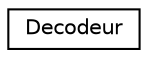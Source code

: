 digraph "Graphical Class Hierarchy"
{
 // LATEX_PDF_SIZE
  edge [fontname="Helvetica",fontsize="10",labelfontname="Helvetica",labelfontsize="10"];
  node [fontname="Helvetica",fontsize="10",shape=record];
  rankdir="LR";
  Node0 [label="Decodeur",height=0.2,width=0.4,color="black", fillcolor="white", style="filled",URL="$class_decodeur.html",tooltip="Joueur cherchant la combinaison du codeur."];
}
